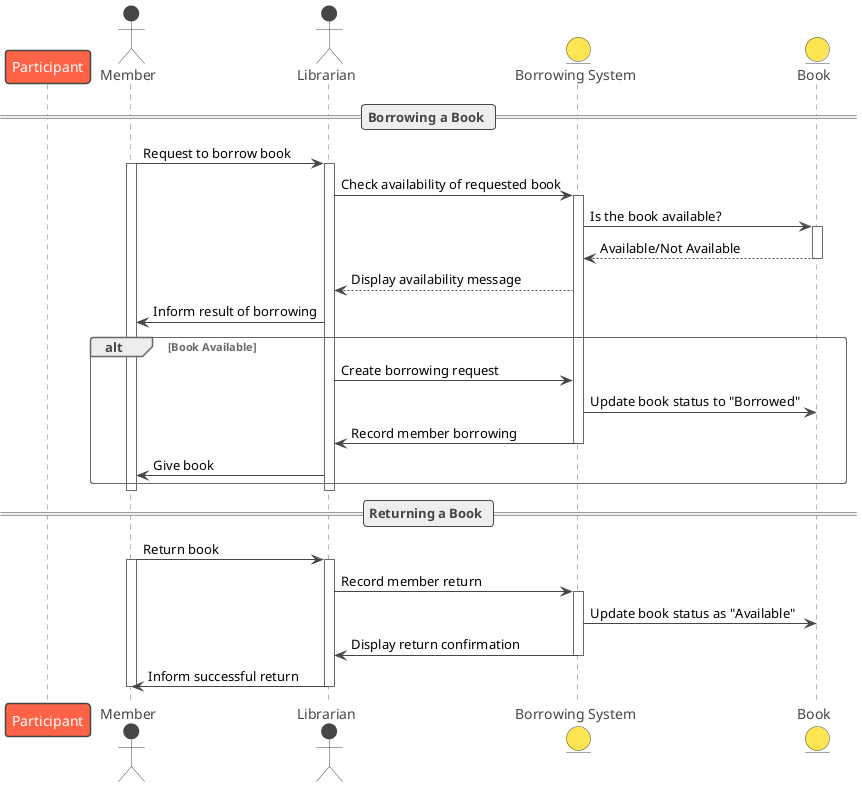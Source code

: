 @startuml Library
!theme vibrant

participant Participant 
actor       Member     
actor       Librarian  
entity "Borrowing System" as BS
entity      Book

== Borrowing a Book ==

Member->Librarian: Request to borrow book
activate Member
activate Librarian
Librarian->BS: Check availability of requested book
activate BS
BS->Book: Is the book available?
activate Book
Book --> BS: Available/Not Available
deactivate Book
BS-->Librarian: Display availability message
Librarian->Member: Inform result of borrowing

alt Book Available
    Librarian->BS: Create borrowing request
    BS->Book: Update book status to "Borrowed"
    BS->Librarian: Record member borrowing
    deactivate BS
    Librarian->Member: Give book
end

deactivate Librarian
deactivate Member

== Returning a Book ==

Member->Librarian: Return book
activate Member
activate Librarian
Librarian->BS: Record member return
activate BS
BS->Book: Update book status as "Available"
BS->Librarian: Display return confirmation 
deactivate BS
Librarian->Member: Inform successful return 
deactivate Librarian
deactivate Member

@enduml
